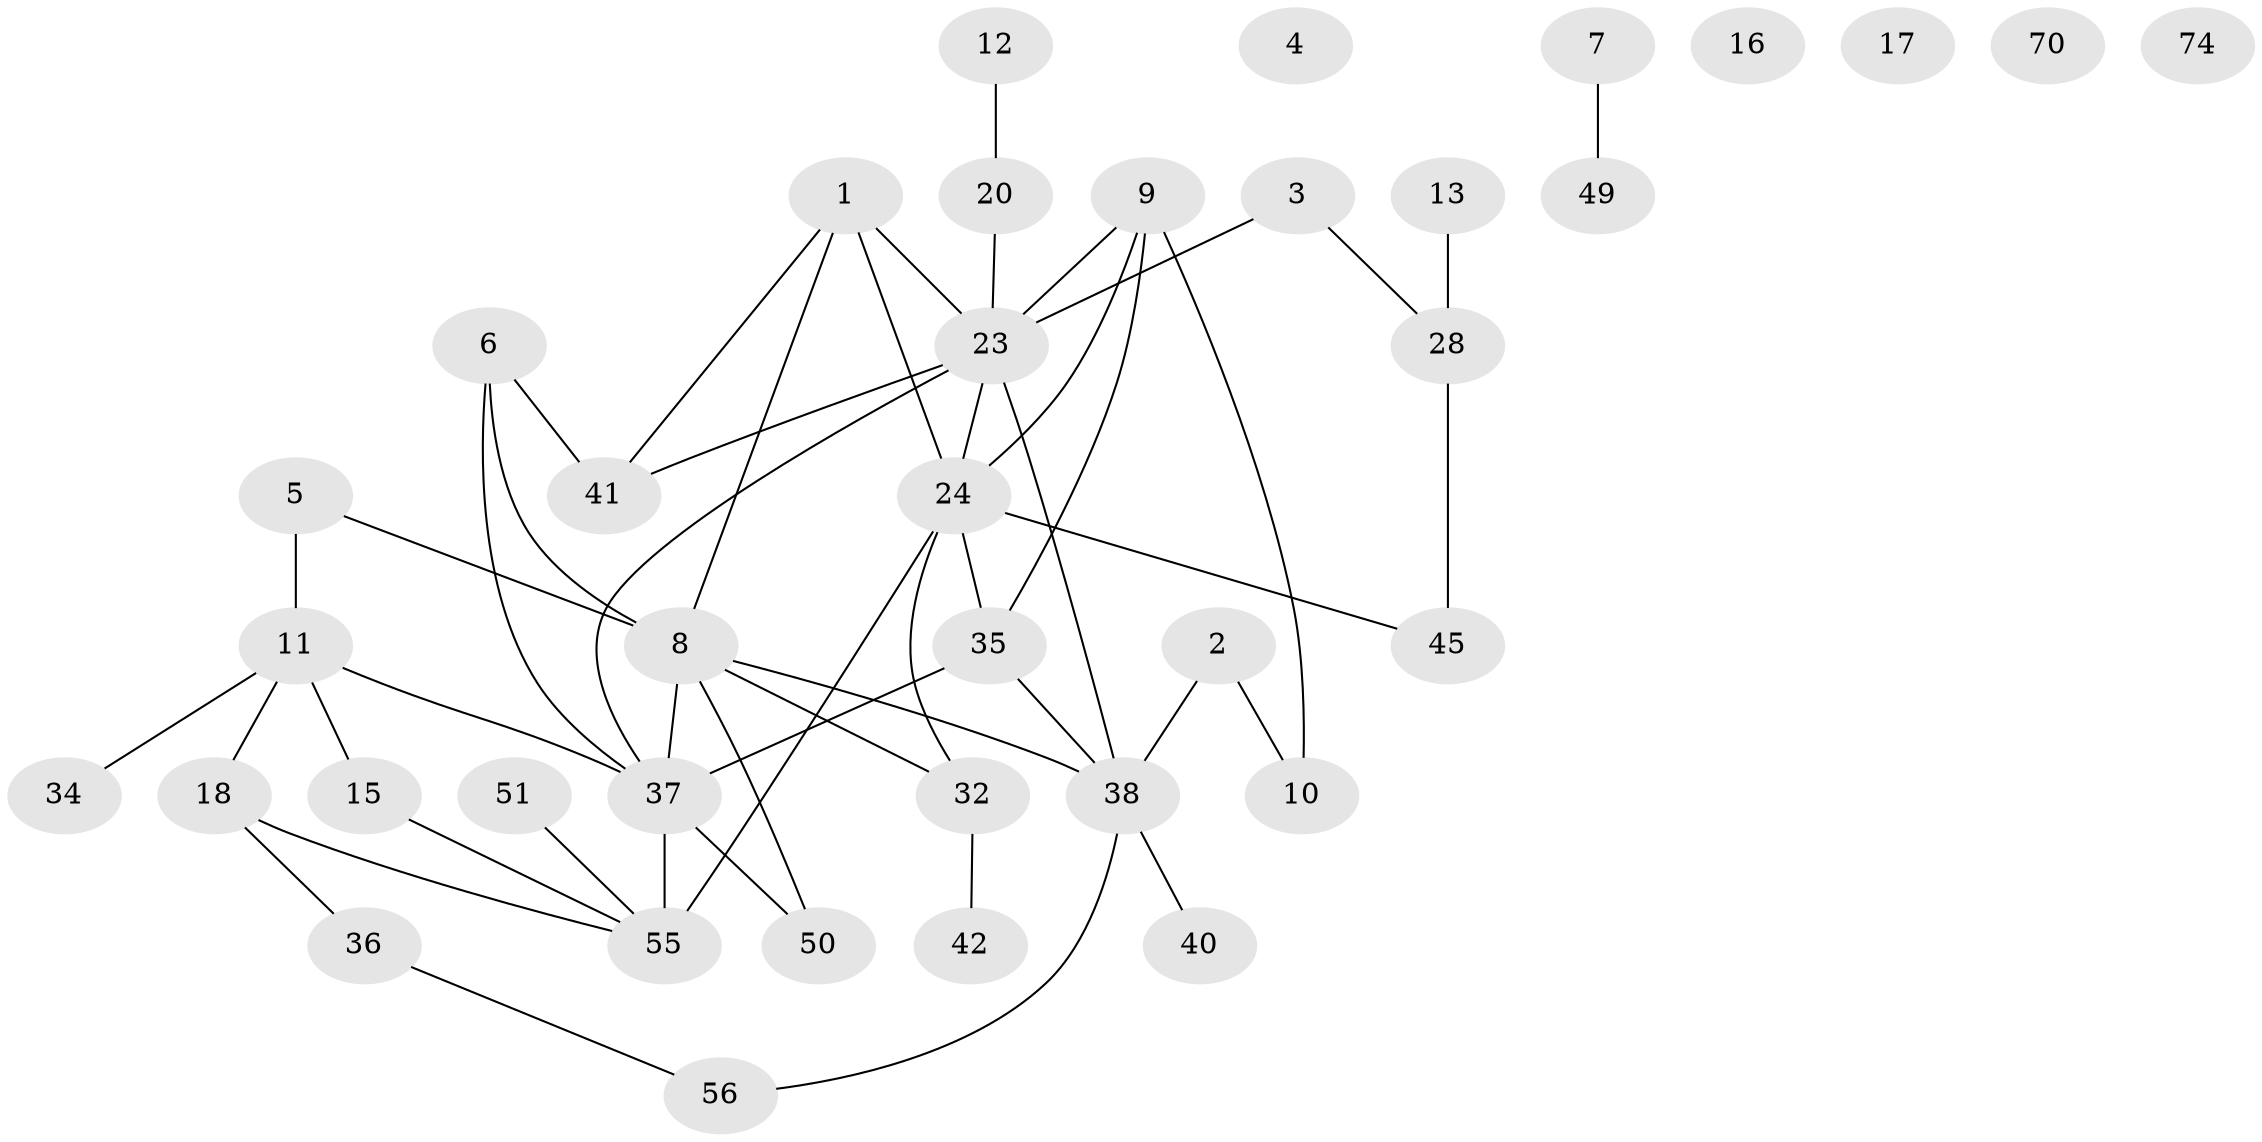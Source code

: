 // original degree distribution, {5: 0.09210526315789473, 3: 0.23684210526315788, 2: 0.27631578947368424, 0: 0.06578947368421052, 1: 0.19736842105263158, 4: 0.13157894736842105}
// Generated by graph-tools (version 1.1) at 2025/13/03/09/25 04:13:14]
// undirected, 38 vertices, 50 edges
graph export_dot {
graph [start="1"]
  node [color=gray90,style=filled];
  1;
  2;
  3;
  4;
  5 [super="+65"];
  6 [super="+14+31"];
  7;
  8 [super="+46+27"];
  9 [super="+26+19+21"];
  10;
  11 [super="+57+22"];
  12;
  13 [super="+33"];
  15;
  16;
  17;
  18 [super="+66"];
  20 [super="+52"];
  23 [super="+68"];
  24 [super="+25"];
  28 [super="+29"];
  32 [super="+60"];
  34 [super="+48"];
  35 [super="+58"];
  36 [super="+47"];
  37 [super="+43+54"];
  38 [super="+64"];
  40;
  41 [super="+63"];
  42;
  45;
  49;
  50;
  51;
  55 [super="+61"];
  56;
  70;
  74;
  1 -- 41;
  1 -- 8;
  1 -- 23;
  1 -- 24 [weight=2];
  2 -- 10;
  2 -- 38 [weight=2];
  3 -- 23;
  3 -- 28;
  5 -- 11;
  5 -- 8;
  6 -- 37;
  6 -- 41;
  6 -- 8;
  7 -- 49;
  8 -- 32;
  8 -- 50;
  8 -- 37;
  8 -- 38;
  9 -- 10;
  9 -- 23;
  9 -- 35;
  9 -- 24;
  11 -- 37;
  11 -- 34;
  11 -- 15;
  11 -- 18;
  12 -- 20;
  13 -- 28;
  15 -- 55;
  18 -- 55;
  18 -- 36;
  20 -- 23;
  23 -- 37;
  23 -- 24;
  23 -- 41;
  23 -- 38;
  24 -- 32;
  24 -- 35;
  24 -- 45;
  24 -- 55;
  28 -- 45;
  32 -- 42;
  35 -- 37;
  35 -- 38;
  36 -- 56;
  37 -- 50;
  37 -- 55 [weight=3];
  38 -- 40;
  38 -- 56;
  51 -- 55;
}
